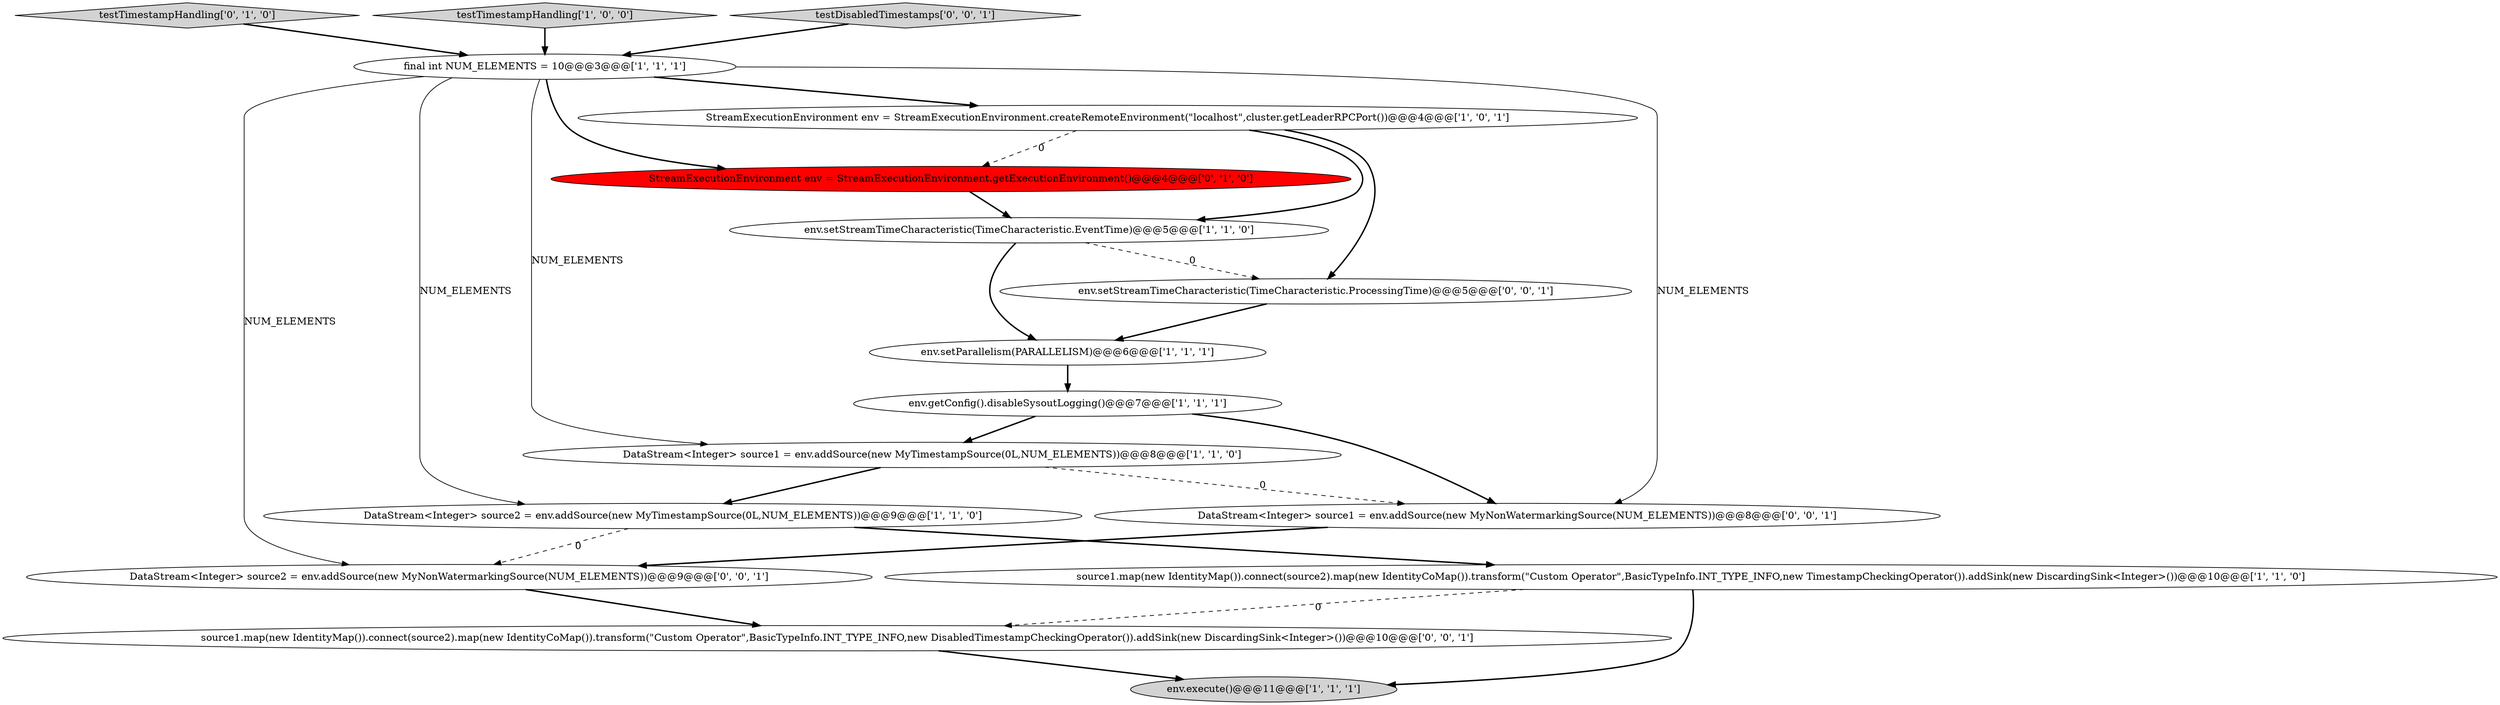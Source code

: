 digraph {
6 [style = filled, label = "env.setParallelism(PARALLELISM)@@@6@@@['1', '1', '1']", fillcolor = white, shape = ellipse image = "AAA0AAABBB1BBB"];
15 [style = filled, label = "DataStream<Integer> source2 = env.addSource(new MyNonWatermarkingSource(NUM_ELEMENTS))@@@9@@@['0', '0', '1']", fillcolor = white, shape = ellipse image = "AAA0AAABBB3BBB"];
10 [style = filled, label = "StreamExecutionEnvironment env = StreamExecutionEnvironment.getExecutionEnvironment()@@@4@@@['0', '1', '0']", fillcolor = red, shape = ellipse image = "AAA1AAABBB2BBB"];
11 [style = filled, label = "testTimestampHandling['0', '1', '0']", fillcolor = lightgray, shape = diamond image = "AAA0AAABBB2BBB"];
2 [style = filled, label = "DataStream<Integer> source2 = env.addSource(new MyTimestampSource(0L,NUM_ELEMENTS))@@@9@@@['1', '1', '0']", fillcolor = white, shape = ellipse image = "AAA0AAABBB1BBB"];
3 [style = filled, label = "DataStream<Integer> source1 = env.addSource(new MyTimestampSource(0L,NUM_ELEMENTS))@@@8@@@['1', '1', '0']", fillcolor = white, shape = ellipse image = "AAA0AAABBB1BBB"];
1 [style = filled, label = "testTimestampHandling['1', '0', '0']", fillcolor = lightgray, shape = diamond image = "AAA0AAABBB1BBB"];
8 [style = filled, label = "final int NUM_ELEMENTS = 10@@@3@@@['1', '1', '1']", fillcolor = white, shape = ellipse image = "AAA0AAABBB1BBB"];
12 [style = filled, label = "source1.map(new IdentityMap()).connect(source2).map(new IdentityCoMap()).transform(\"Custom Operator\",BasicTypeInfo.INT_TYPE_INFO,new DisabledTimestampCheckingOperator()).addSink(new DiscardingSink<Integer>())@@@10@@@['0', '0', '1']", fillcolor = white, shape = ellipse image = "AAA0AAABBB3BBB"];
13 [style = filled, label = "env.setStreamTimeCharacteristic(TimeCharacteristic.ProcessingTime)@@@5@@@['0', '0', '1']", fillcolor = white, shape = ellipse image = "AAA0AAABBB3BBB"];
4 [style = filled, label = "env.setStreamTimeCharacteristic(TimeCharacteristic.EventTime)@@@5@@@['1', '1', '0']", fillcolor = white, shape = ellipse image = "AAA0AAABBB1BBB"];
9 [style = filled, label = "env.execute()@@@11@@@['1', '1', '1']", fillcolor = lightgray, shape = ellipse image = "AAA0AAABBB1BBB"];
16 [style = filled, label = "testDisabledTimestamps['0', '0', '1']", fillcolor = lightgray, shape = diamond image = "AAA0AAABBB3BBB"];
5 [style = filled, label = "env.getConfig().disableSysoutLogging()@@@7@@@['1', '1', '1']", fillcolor = white, shape = ellipse image = "AAA0AAABBB1BBB"];
14 [style = filled, label = "DataStream<Integer> source1 = env.addSource(new MyNonWatermarkingSource(NUM_ELEMENTS))@@@8@@@['0', '0', '1']", fillcolor = white, shape = ellipse image = "AAA0AAABBB3BBB"];
0 [style = filled, label = "StreamExecutionEnvironment env = StreamExecutionEnvironment.createRemoteEnvironment(\"localhost\",cluster.getLeaderRPCPort())@@@4@@@['1', '0', '1']", fillcolor = white, shape = ellipse image = "AAA0AAABBB1BBB"];
7 [style = filled, label = "source1.map(new IdentityMap()).connect(source2).map(new IdentityCoMap()).transform(\"Custom Operator\",BasicTypeInfo.INT_TYPE_INFO,new TimestampCheckingOperator()).addSink(new DiscardingSink<Integer>())@@@10@@@['1', '1', '0']", fillcolor = white, shape = ellipse image = "AAA0AAABBB1BBB"];
5->3 [style = bold, label=""];
8->10 [style = bold, label=""];
1->8 [style = bold, label=""];
0->13 [style = bold, label=""];
16->8 [style = bold, label=""];
4->6 [style = bold, label=""];
8->2 [style = solid, label="NUM_ELEMENTS"];
5->14 [style = bold, label=""];
12->9 [style = bold, label=""];
8->14 [style = solid, label="NUM_ELEMENTS"];
0->10 [style = dashed, label="0"];
2->15 [style = dashed, label="0"];
8->0 [style = bold, label=""];
7->9 [style = bold, label=""];
6->5 [style = bold, label=""];
3->2 [style = bold, label=""];
0->4 [style = bold, label=""];
10->4 [style = bold, label=""];
7->12 [style = dashed, label="0"];
11->8 [style = bold, label=""];
14->15 [style = bold, label=""];
15->12 [style = bold, label=""];
2->7 [style = bold, label=""];
13->6 [style = bold, label=""];
3->14 [style = dashed, label="0"];
4->13 [style = dashed, label="0"];
8->15 [style = solid, label="NUM_ELEMENTS"];
8->3 [style = solid, label="NUM_ELEMENTS"];
}
